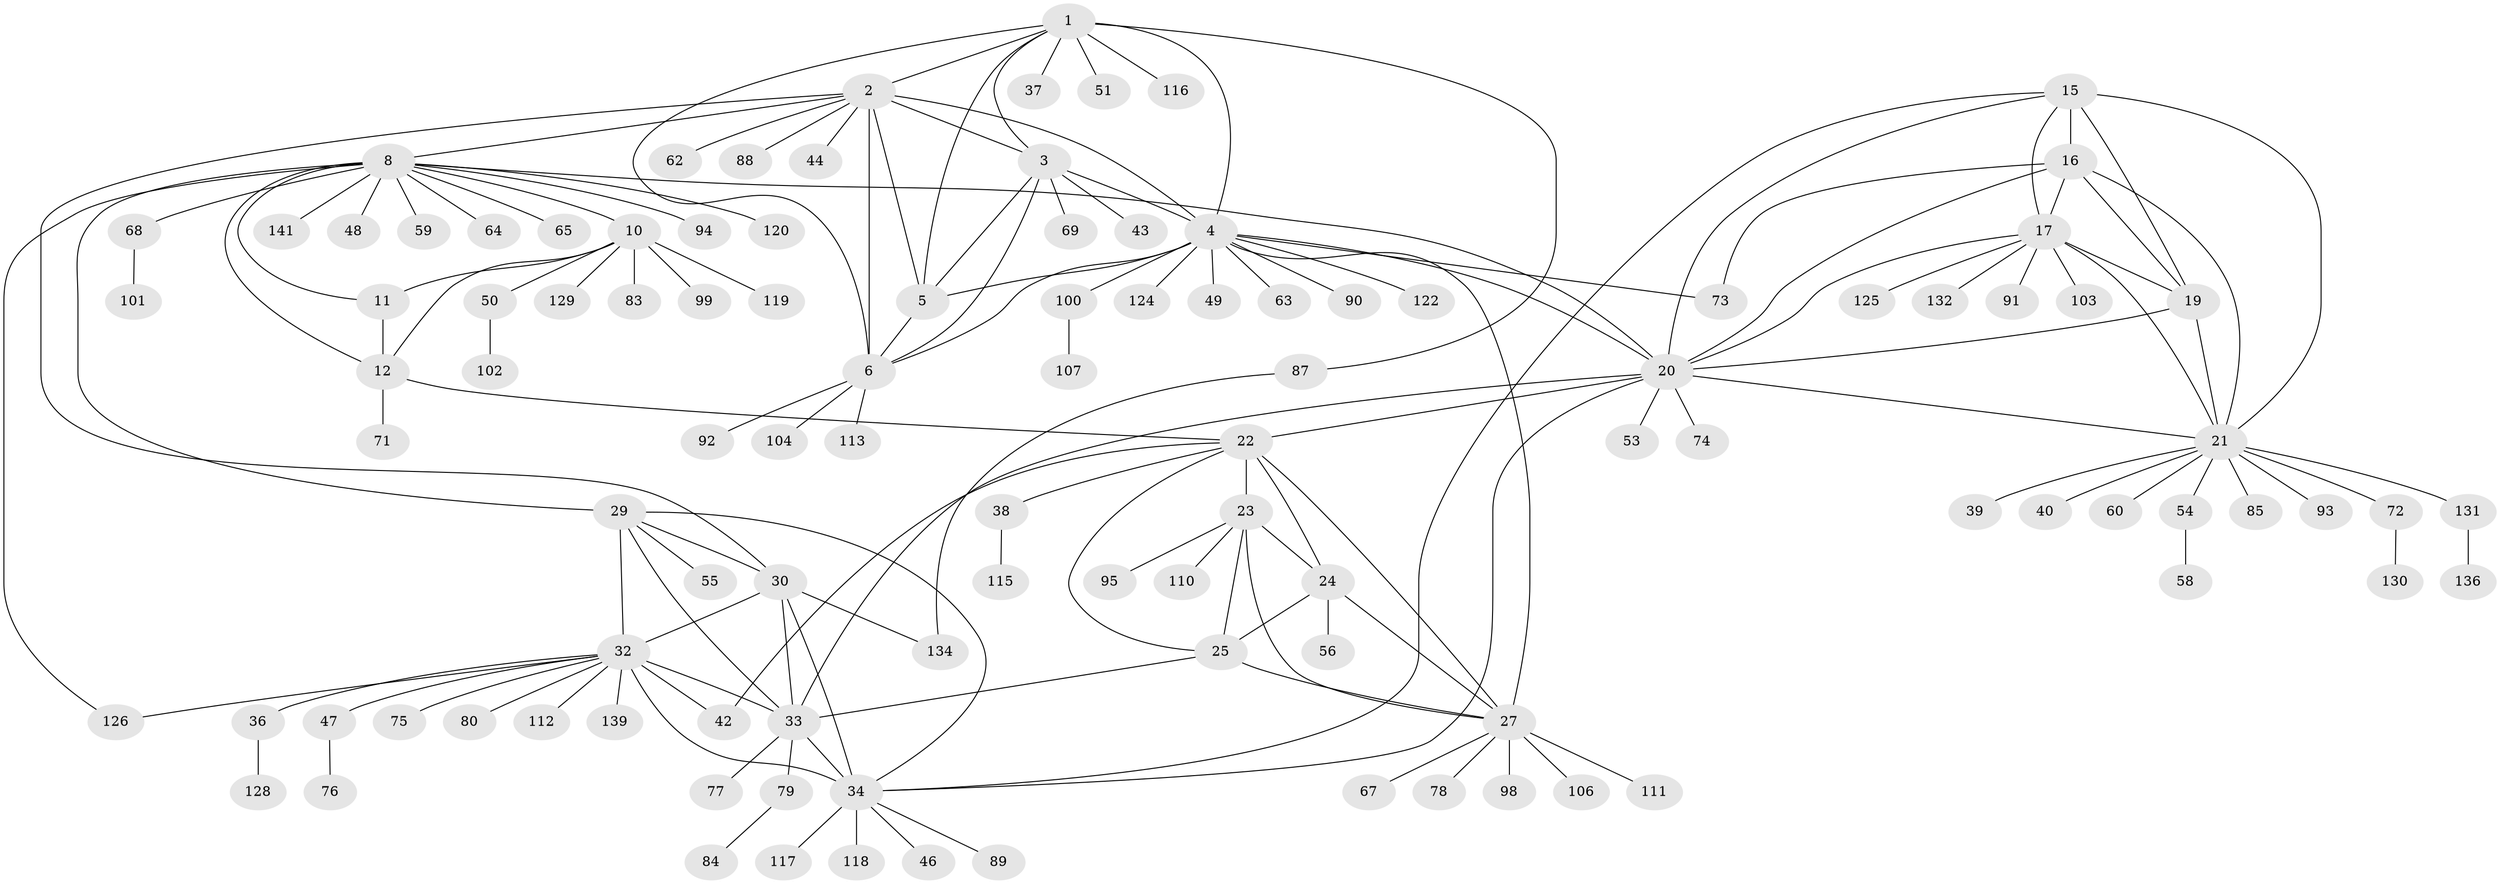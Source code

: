// original degree distribution, {10: 0.027972027972027972, 12: 0.02097902097902098, 9: 0.03496503496503497, 8: 0.04895104895104895, 7: 0.04195804195804196, 13: 0.013986013986013986, 15: 0.013986013986013986, 6: 0.027972027972027972, 11: 0.013986013986013986, 2: 0.1048951048951049, 1: 0.6013986013986014, 3: 0.04895104895104895}
// Generated by graph-tools (version 1.1) at 2025/42/03/06/25 10:42:09]
// undirected, 108 vertices, 154 edges
graph export_dot {
graph [start="1"]
  node [color=gray90,style=filled];
  1;
  2 [super="+121"];
  3 [super="+127"];
  4 [super="+7"];
  5 [super="+137"];
  6 [super="+82"];
  8 [super="+9"];
  10 [super="+14"];
  11 [super="+57"];
  12 [super="+13"];
  15 [super="+41"];
  16 [super="+18"];
  17 [super="+52"];
  19 [super="+81"];
  20 [super="+66"];
  21 [super="+61"];
  22 [super="+26"];
  23 [super="+28"];
  24 [super="+123"];
  25 [super="+45"];
  27 [super="+109"];
  29 [super="+143"];
  30 [super="+31"];
  32 [super="+35"];
  33;
  34 [super="+140"];
  36;
  37;
  38;
  39;
  40;
  42 [super="+97"];
  43;
  44;
  46;
  47;
  48;
  49;
  50 [super="+142"];
  51;
  53;
  54 [super="+70"];
  55;
  56;
  58;
  59;
  60;
  62;
  63 [super="+108"];
  64;
  65;
  67;
  68;
  69;
  71;
  72;
  73;
  74;
  75;
  76;
  77;
  78;
  79 [super="+105"];
  80;
  83;
  84 [super="+86"];
  85;
  87 [super="+133"];
  88;
  89;
  90;
  91;
  92 [super="+96"];
  93;
  94;
  95;
  98;
  99;
  100 [super="+138"];
  101;
  102 [super="+114"];
  103;
  104;
  106;
  107;
  110;
  111;
  112;
  113;
  115;
  116;
  117;
  118;
  119;
  120;
  122;
  124 [super="+135"];
  125;
  126;
  128;
  129;
  130;
  131;
  132;
  134;
  136;
  139;
  141;
  1 -- 2;
  1 -- 3;
  1 -- 4 [weight=2];
  1 -- 5;
  1 -- 6;
  1 -- 37;
  1 -- 51;
  1 -- 87;
  1 -- 116;
  2 -- 3;
  2 -- 4 [weight=2];
  2 -- 5;
  2 -- 6;
  2 -- 30;
  2 -- 44;
  2 -- 62;
  2 -- 88;
  2 -- 8;
  3 -- 4 [weight=2];
  3 -- 5;
  3 -- 6;
  3 -- 43;
  3 -- 69;
  4 -- 5 [weight=2];
  4 -- 6 [weight=2];
  4 -- 20;
  4 -- 49;
  4 -- 100;
  4 -- 90;
  4 -- 73;
  4 -- 122;
  4 -- 27;
  4 -- 124;
  4 -- 63;
  5 -- 6;
  6 -- 92;
  6 -- 104;
  6 -- 113;
  8 -- 10 [weight=4];
  8 -- 11 [weight=2];
  8 -- 12 [weight=4];
  8 -- 64;
  8 -- 68;
  8 -- 120;
  8 -- 65;
  8 -- 141;
  8 -- 48;
  8 -- 20;
  8 -- 94;
  8 -- 59;
  8 -- 29;
  8 -- 126;
  10 -- 11 [weight=2];
  10 -- 12 [weight=4];
  10 -- 50;
  10 -- 99;
  10 -- 119;
  10 -- 129;
  10 -- 83;
  11 -- 12 [weight=2];
  12 -- 22;
  12 -- 71;
  15 -- 16 [weight=2];
  15 -- 17;
  15 -- 19;
  15 -- 20;
  15 -- 21;
  15 -- 34;
  16 -- 17 [weight=2];
  16 -- 19 [weight=2];
  16 -- 20 [weight=2];
  16 -- 21 [weight=2];
  16 -- 73;
  17 -- 19;
  17 -- 20;
  17 -- 21;
  17 -- 91;
  17 -- 103;
  17 -- 125;
  17 -- 132;
  19 -- 20;
  19 -- 21;
  20 -- 21;
  20 -- 53;
  20 -- 34;
  20 -- 33;
  20 -- 74;
  20 -- 22;
  21 -- 39;
  21 -- 40;
  21 -- 54;
  21 -- 60;
  21 -- 72;
  21 -- 85;
  21 -- 93;
  21 -- 131;
  22 -- 23 [weight=4];
  22 -- 24 [weight=2];
  22 -- 25 [weight=2];
  22 -- 27 [weight=2];
  22 -- 38;
  22 -- 42;
  23 -- 24 [weight=2];
  23 -- 25 [weight=2];
  23 -- 27 [weight=2];
  23 -- 110;
  23 -- 95;
  24 -- 25;
  24 -- 27;
  24 -- 56;
  25 -- 27;
  25 -- 33;
  27 -- 67;
  27 -- 78;
  27 -- 98;
  27 -- 106;
  27 -- 111;
  29 -- 30 [weight=2];
  29 -- 32 [weight=2];
  29 -- 33;
  29 -- 34;
  29 -- 55;
  30 -- 32 [weight=4];
  30 -- 33 [weight=2];
  30 -- 34 [weight=2];
  30 -- 134;
  32 -- 33 [weight=2];
  32 -- 34 [weight=2];
  32 -- 42;
  32 -- 47;
  32 -- 75;
  32 -- 80;
  32 -- 112;
  32 -- 36;
  32 -- 126;
  32 -- 139;
  33 -- 34;
  33 -- 77;
  33 -- 79;
  34 -- 46;
  34 -- 89;
  34 -- 117;
  34 -- 118;
  36 -- 128;
  38 -- 115;
  47 -- 76;
  50 -- 102;
  54 -- 58;
  68 -- 101;
  72 -- 130;
  79 -- 84;
  87 -- 134;
  100 -- 107;
  131 -- 136;
}
